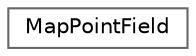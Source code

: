digraph "Graphical Class Hierarchy"
{
 // LATEX_PDF_SIZE
  bgcolor="transparent";
  edge [fontname=Helvetica,fontsize=10,labelfontname=Helvetica,labelfontsize=10];
  node [fontname=Helvetica,fontsize=10,shape=box,height=0.2,width=0.4];
  rankdir="LR";
  Node0 [id="Node000000",label="MapPointField",height=0.2,width=0.4,color="grey40", fillcolor="white", style="filled",URL="$classFoam_1_1MapPointField.html",tooltip="Map point field on topology change. This is a partial template specialisation for GeoMesh=pointMesh."];
}
